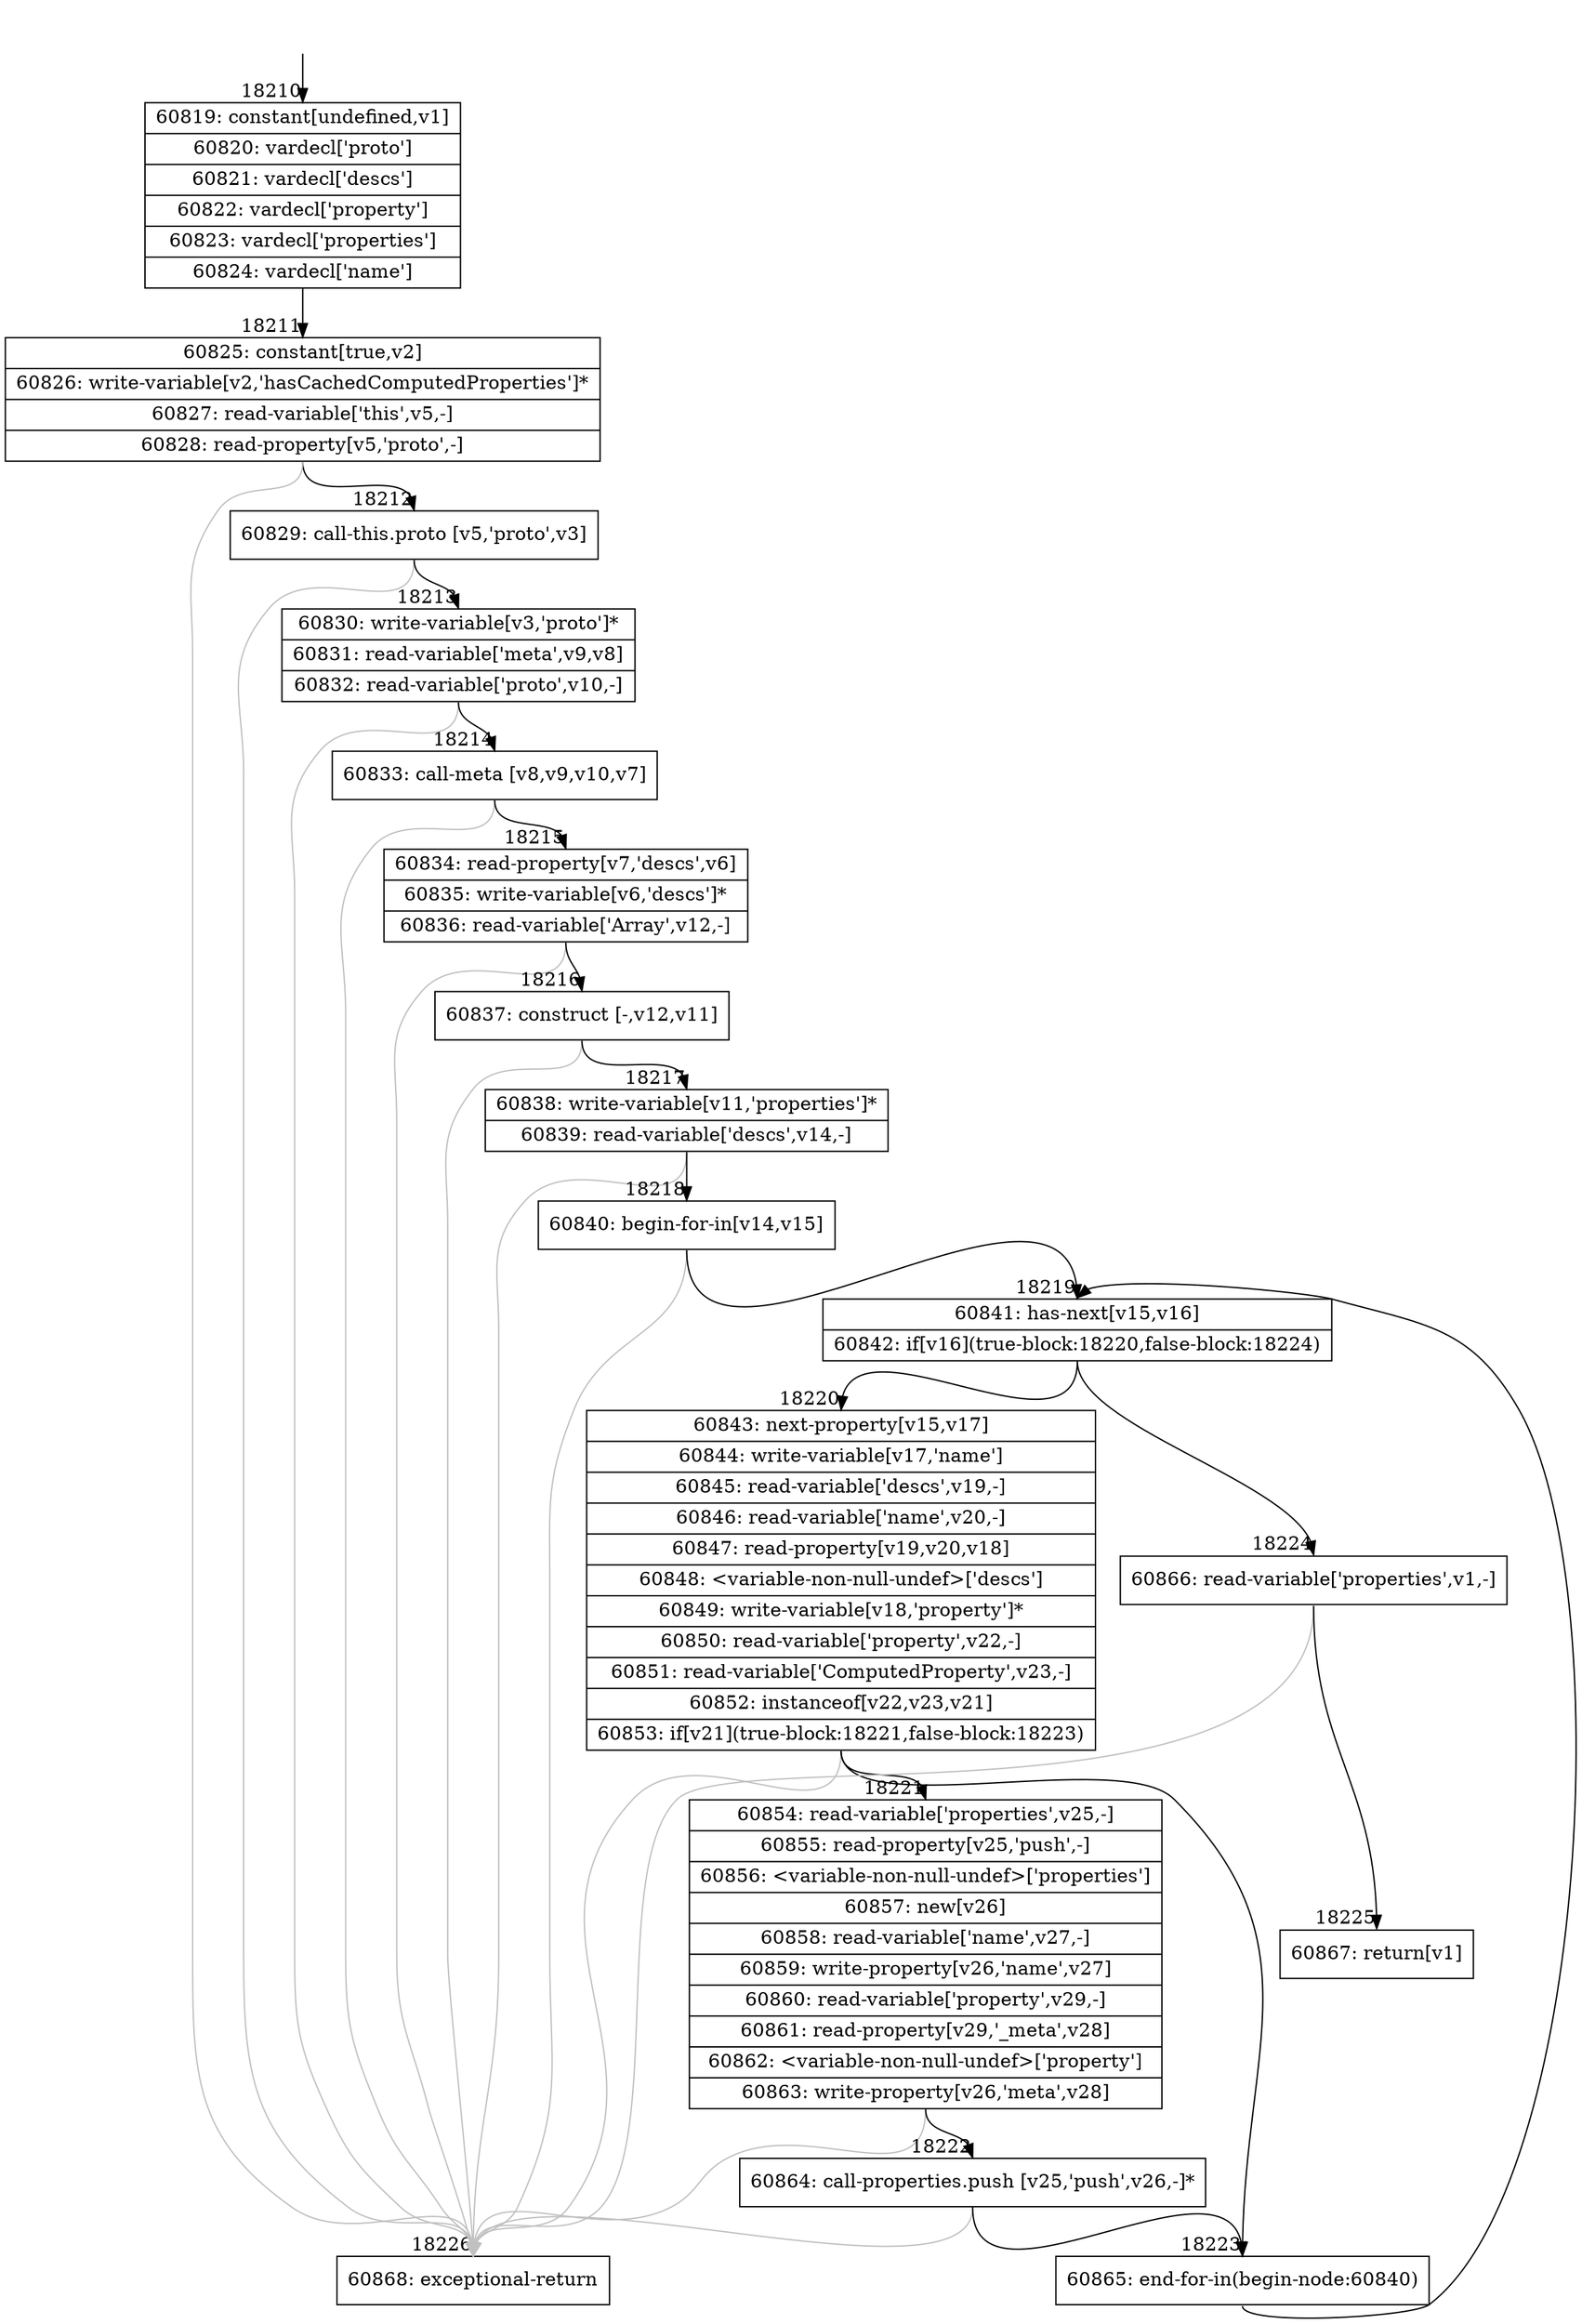 digraph {
rankdir="TD"
BB_entry1567[shape=none,label=""];
BB_entry1567 -> BB18210 [tailport=s, headport=n, headlabel="    18210"]
BB18210 [shape=record label="{60819: constant[undefined,v1]|60820: vardecl['proto']|60821: vardecl['descs']|60822: vardecl['property']|60823: vardecl['properties']|60824: vardecl['name']}" ] 
BB18210 -> BB18211 [tailport=s, headport=n, headlabel="      18211"]
BB18211 [shape=record label="{60825: constant[true,v2]|60826: write-variable[v2,'hasCachedComputedProperties']*|60827: read-variable['this',v5,-]|60828: read-property[v5,'proto',-]}" ] 
BB18211 -> BB18212 [tailport=s, headport=n, headlabel="      18212"]
BB18211 -> BB18226 [tailport=s, headport=n, color=gray, headlabel="      18226"]
BB18212 [shape=record label="{60829: call-this.proto [v5,'proto',v3]}" ] 
BB18212 -> BB18213 [tailport=s, headport=n, headlabel="      18213"]
BB18212 -> BB18226 [tailport=s, headport=n, color=gray]
BB18213 [shape=record label="{60830: write-variable[v3,'proto']*|60831: read-variable['meta',v9,v8]|60832: read-variable['proto',v10,-]}" ] 
BB18213 -> BB18214 [tailport=s, headport=n, headlabel="      18214"]
BB18213 -> BB18226 [tailport=s, headport=n, color=gray]
BB18214 [shape=record label="{60833: call-meta [v8,v9,v10,v7]}" ] 
BB18214 -> BB18215 [tailport=s, headport=n, headlabel="      18215"]
BB18214 -> BB18226 [tailport=s, headport=n, color=gray]
BB18215 [shape=record label="{60834: read-property[v7,'descs',v6]|60835: write-variable[v6,'descs']*|60836: read-variable['Array',v12,-]}" ] 
BB18215 -> BB18216 [tailport=s, headport=n, headlabel="      18216"]
BB18215 -> BB18226 [tailport=s, headport=n, color=gray]
BB18216 [shape=record label="{60837: construct [-,v12,v11]}" ] 
BB18216 -> BB18217 [tailport=s, headport=n, headlabel="      18217"]
BB18216 -> BB18226 [tailport=s, headport=n, color=gray]
BB18217 [shape=record label="{60838: write-variable[v11,'properties']*|60839: read-variable['descs',v14,-]}" ] 
BB18217 -> BB18218 [tailport=s, headport=n, headlabel="      18218"]
BB18217 -> BB18226 [tailport=s, headport=n, color=gray]
BB18218 [shape=record label="{60840: begin-for-in[v14,v15]}" ] 
BB18218 -> BB18219 [tailport=s, headport=n, headlabel="      18219"]
BB18218 -> BB18226 [tailport=s, headport=n, color=gray]
BB18219 [shape=record label="{60841: has-next[v15,v16]|60842: if[v16](true-block:18220,false-block:18224)}" ] 
BB18219 -> BB18220 [tailport=s, headport=n, headlabel="      18220"]
BB18219 -> BB18224 [tailport=s, headport=n, headlabel="      18224"]
BB18220 [shape=record label="{60843: next-property[v15,v17]|60844: write-variable[v17,'name']|60845: read-variable['descs',v19,-]|60846: read-variable['name',v20,-]|60847: read-property[v19,v20,v18]|60848: \<variable-non-null-undef\>['descs']|60849: write-variable[v18,'property']*|60850: read-variable['property',v22,-]|60851: read-variable['ComputedProperty',v23,-]|60852: instanceof[v22,v23,v21]|60853: if[v21](true-block:18221,false-block:18223)}" ] 
BB18220 -> BB18221 [tailport=s, headport=n, headlabel="      18221"]
BB18220 -> BB18223 [tailport=s, headport=n, headlabel="      18223"]
BB18220 -> BB18226 [tailport=s, headport=n, color=gray]
BB18221 [shape=record label="{60854: read-variable['properties',v25,-]|60855: read-property[v25,'push',-]|60856: \<variable-non-null-undef\>['properties']|60857: new[v26]|60858: read-variable['name',v27,-]|60859: write-property[v26,'name',v27]|60860: read-variable['property',v29,-]|60861: read-property[v29,'_meta',v28]|60862: \<variable-non-null-undef\>['property']|60863: write-property[v26,'meta',v28]}" ] 
BB18221 -> BB18222 [tailport=s, headport=n, headlabel="      18222"]
BB18221 -> BB18226 [tailport=s, headport=n, color=gray]
BB18222 [shape=record label="{60864: call-properties.push [v25,'push',v26,-]*}" ] 
BB18222 -> BB18223 [tailport=s, headport=n]
BB18222 -> BB18226 [tailport=s, headport=n, color=gray]
BB18223 [shape=record label="{60865: end-for-in(begin-node:60840)}" ] 
BB18223 -> BB18219 [tailport=s, headport=n]
BB18224 [shape=record label="{60866: read-variable['properties',v1,-]}" ] 
BB18224 -> BB18225 [tailport=s, headport=n, headlabel="      18225"]
BB18224 -> BB18226 [tailport=s, headport=n, color=gray]
BB18225 [shape=record label="{60867: return[v1]}" ] 
BB18226 [shape=record label="{60868: exceptional-return}" ] 
//#$~ 34366
}
